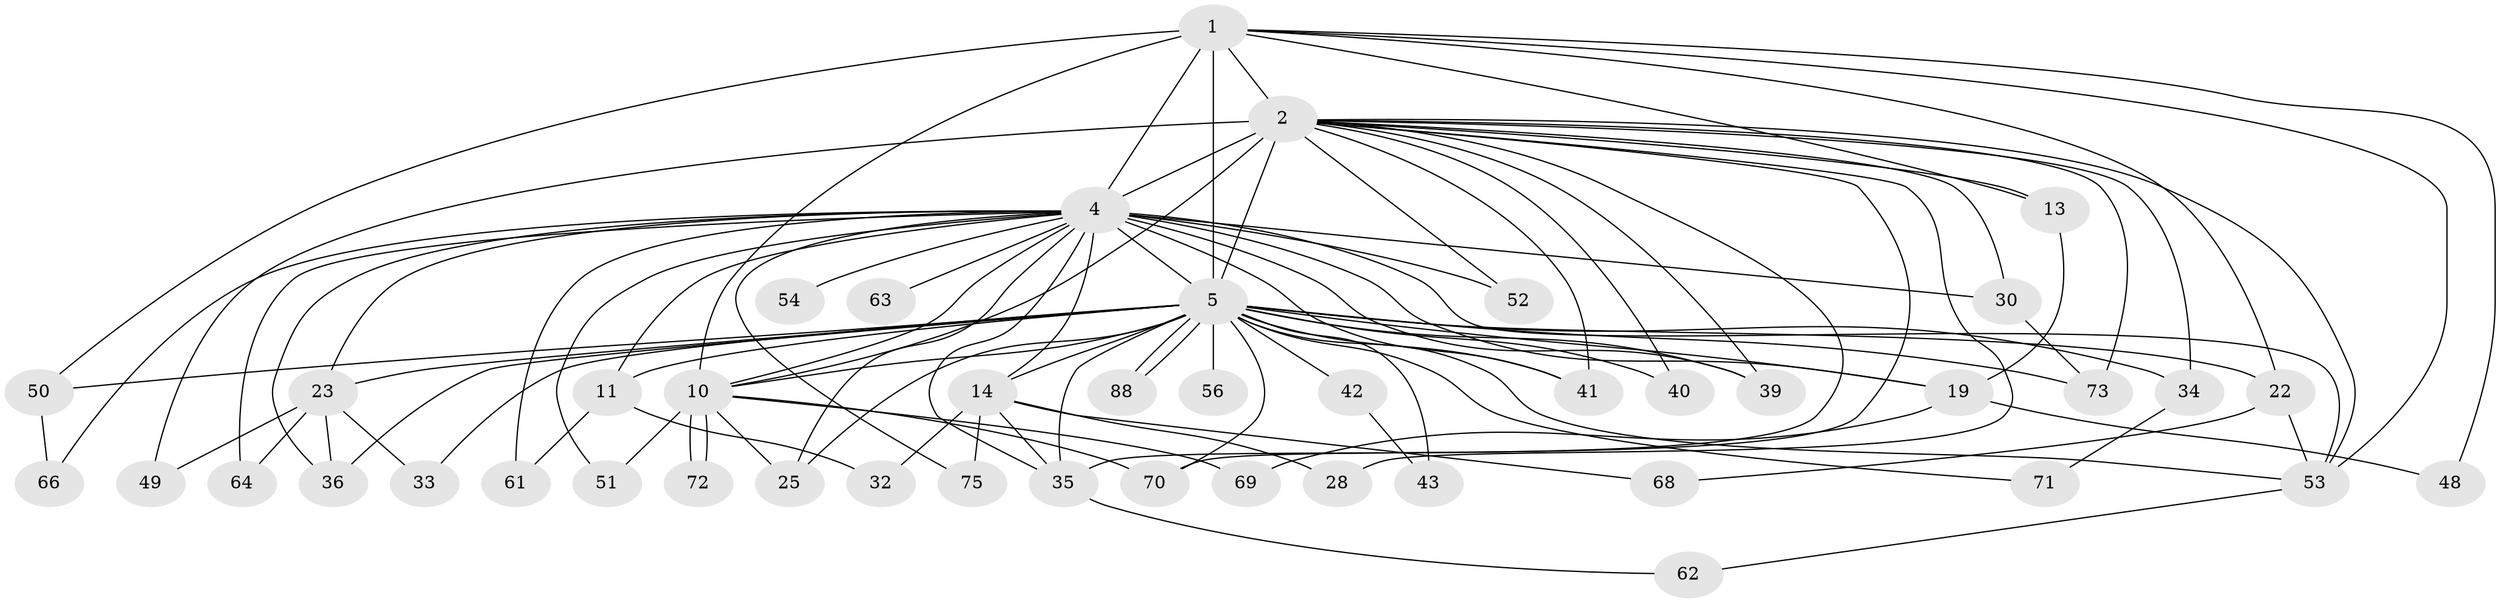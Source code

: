 // original degree distribution, {16: 0.03333333333333333, 19: 0.03333333333333333, 17: 0.011111111111111112, 20: 0.011111111111111112, 23: 0.011111111111111112, 15: 0.011111111111111112, 5: 0.06666666666666667, 3: 0.23333333333333334, 7: 0.03333333333333333, 6: 0.011111111111111112, 2: 0.4777777777777778, 4: 0.06666666666666667}
// Generated by graph-tools (version 1.1) at 2025/14/03/09/25 04:14:17]
// undirected, 45 vertices, 98 edges
graph export_dot {
graph [start="1"]
  node [color=gray90,style=filled];
  1;
  2 [super="+3"];
  4 [super="+74+8+24+77"];
  5 [super="+9+85+7+6"];
  10;
  11;
  13;
  14 [super="+27"];
  19 [super="+21"];
  22;
  23 [super="+46"];
  25 [super="+81"];
  28;
  30;
  32;
  33;
  34;
  35 [super="+82"];
  36;
  39;
  40;
  41;
  42;
  43;
  48;
  49;
  50;
  51;
  52;
  53 [super="+84+65+87+60"];
  54;
  56;
  61;
  62;
  63;
  64;
  66;
  68;
  69;
  70 [super="+89"];
  71;
  72;
  73 [super="+79"];
  75;
  88;
  1 -- 2 [weight=3];
  1 -- 4 [weight=2];
  1 -- 5 [weight=5];
  1 -- 10;
  1 -- 13;
  1 -- 22;
  1 -- 48;
  1 -- 50;
  1 -- 53;
  2 -- 4 [weight=8];
  2 -- 5 [weight=11];
  2 -- 10 [weight=2];
  2 -- 40;
  2 -- 41;
  2 -- 49;
  2 -- 53;
  2 -- 70;
  2 -- 13;
  2 -- 73;
  2 -- 28;
  2 -- 30;
  2 -- 34;
  2 -- 39;
  2 -- 52;
  2 -- 35;
  4 -- 5 [weight=16];
  4 -- 10 [weight=2];
  4 -- 11 [weight=2];
  4 -- 35;
  4 -- 54 [weight=2];
  4 -- 66;
  4 -- 75;
  4 -- 64;
  4 -- 14;
  4 -- 19;
  4 -- 23;
  4 -- 30;
  4 -- 36;
  4 -- 39;
  4 -- 41;
  4 -- 51;
  4 -- 52;
  4 -- 53;
  4 -- 61;
  4 -- 63 [weight=2];
  4 -- 25;
  5 -- 10 [weight=4];
  5 -- 33 [weight=2];
  5 -- 40;
  5 -- 43;
  5 -- 56 [weight=2];
  5 -- 88;
  5 -- 88;
  5 -- 70;
  5 -- 73;
  5 -- 14 [weight=2];
  5 -- 19;
  5 -- 22;
  5 -- 25;
  5 -- 36;
  5 -- 42;
  5 -- 50;
  5 -- 35;
  5 -- 71;
  5 -- 39;
  5 -- 53;
  5 -- 23;
  5 -- 34;
  5 -- 41 [weight=2];
  5 -- 11;
  10 -- 51;
  10 -- 69;
  10 -- 72;
  10 -- 72;
  10 -- 25;
  10 -- 70;
  11 -- 32;
  11 -- 61;
  13 -- 19;
  14 -- 28;
  14 -- 32;
  14 -- 68;
  14 -- 75;
  14 -- 35;
  19 -- 48;
  19 -- 69;
  22 -- 68;
  22 -- 53;
  23 -- 36;
  23 -- 64;
  23 -- 33;
  23 -- 49;
  30 -- 73;
  34 -- 71;
  35 -- 62;
  42 -- 43;
  50 -- 66;
  53 -- 62;
}
